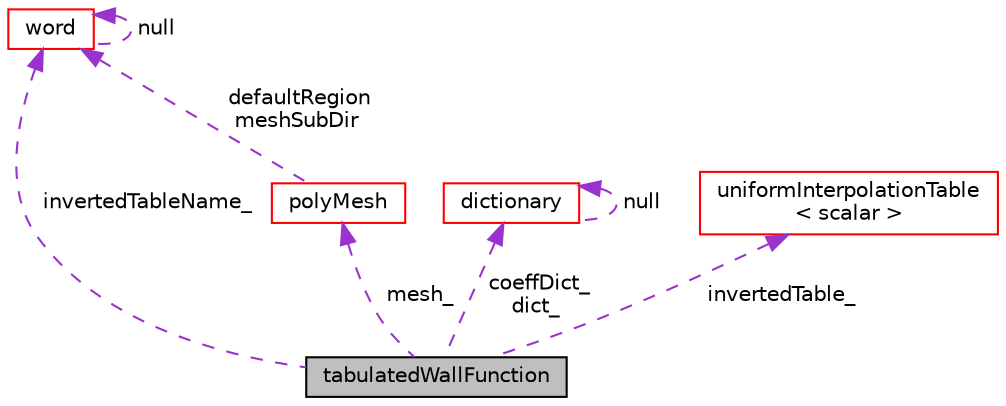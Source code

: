 digraph "tabulatedWallFunction"
{
  bgcolor="transparent";
  edge [fontname="Helvetica",fontsize="10",labelfontname="Helvetica",labelfontsize="10"];
  node [fontname="Helvetica",fontsize="10",shape=record];
  Node1 [label="tabulatedWallFunction",height=0.2,width=0.4,color="black", fillcolor="grey75", style="filled", fontcolor="black"];
  Node2 -> Node1 [dir="back",color="darkorchid3",fontsize="10",style="dashed",label=" mesh_" ,fontname="Helvetica"];
  Node2 [label="polyMesh",height=0.2,width=0.4,color="red",URL="$a01954.html",tooltip="Mesh consisting of general polyhedral cells. "];
  Node3 -> Node2 [dir="back",color="darkorchid3",fontsize="10",style="dashed",label=" defaultRegion\nmeshSubDir" ,fontname="Helvetica"];
  Node3 [label="word",height=0.2,width=0.4,color="red",URL="$a02968.html",tooltip="A class for handling words, derived from string. "];
  Node3 -> Node3 [dir="back",color="darkorchid3",fontsize="10",style="dashed",label=" null" ,fontname="Helvetica"];
  Node4 -> Node1 [dir="back",color="darkorchid3",fontsize="10",style="dashed",label=" coeffDict_\ndict_" ,fontname="Helvetica"];
  Node4 [label="dictionary",height=0.2,width=0.4,color="red",URL="$a00530.html",tooltip="A list of keyword definitions, which are a keyword followed by any number of values (e..."];
  Node4 -> Node4 [dir="back",color="darkorchid3",fontsize="10",style="dashed",label=" null" ,fontname="Helvetica"];
  Node3 -> Node1 [dir="back",color="darkorchid3",fontsize="10",style="dashed",label=" invertedTableName_" ,fontname="Helvetica"];
  Node5 -> Node1 [dir="back",color="darkorchid3",fontsize="10",style="dashed",label=" invertedTable_" ,fontname="Helvetica"];
  Node5 [label="uniformInterpolationTable\l\< scalar \>",height=0.2,width=0.4,color="red",URL="$a02848.html"];
}
